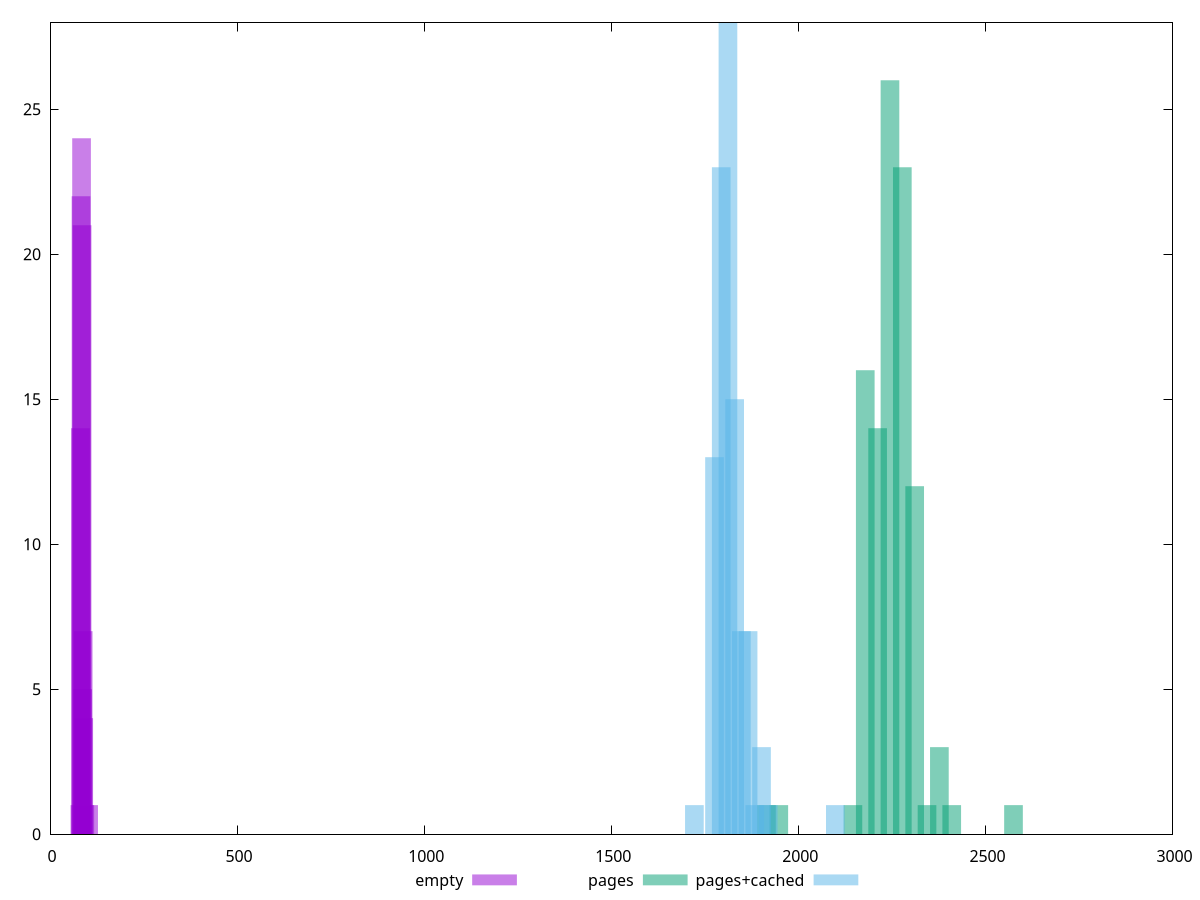 $_empty <<EOF
85.7698124495897 21
82.86236118011207 22
84.31608681485088 24
93.03844062328373 1
90.13098935380611 4
81.40863554537327 14
87.2235380843285 5
88.67726371906731 7
103.21452006645539 1
79.95490991063446 1
EOF
$_pages <<EOF
1947.7839430991926 1
2409.9699634956114 1
2277.91681481092 23
2211.8902404685746 14
2244.9035276397476 26
2310.9301019820928 12
2178.876953297402 16
2376.9566763244384 3
2343.943389153266 1
1914.7706559280198 1
2575.0363993514748 1
2145.863666126229 1
EOF
$_pagesCached <<EOF
1722.182523086216 1
2098.9099500113257 1
1811.8795294969564 28
1776.0007269326602 13
1793.9401282148083 23
1847.7583320612525 7
1901.5765359076968 3
1829.8189307791044 15
1883.6371346255487 1
1865.6977333434006 7
1919.5159371898449 1
EOF
set key outside below
set terminal pngcairo
set output "report_00006_2020-11-02T20-21-41.718Z/mainthread-work-breakdown/mainthread-work-breakdown_empty_pages_pages+cached+hist.png"
set boxwidth 49.901629788816805
set style fill transparent solid 0.5 noborder
set yrange [0:28]
plot $_empty title "empty" with boxes ,$_pages title "pages" with boxes ,$_pagesCached title "pages+cached" with boxes ,